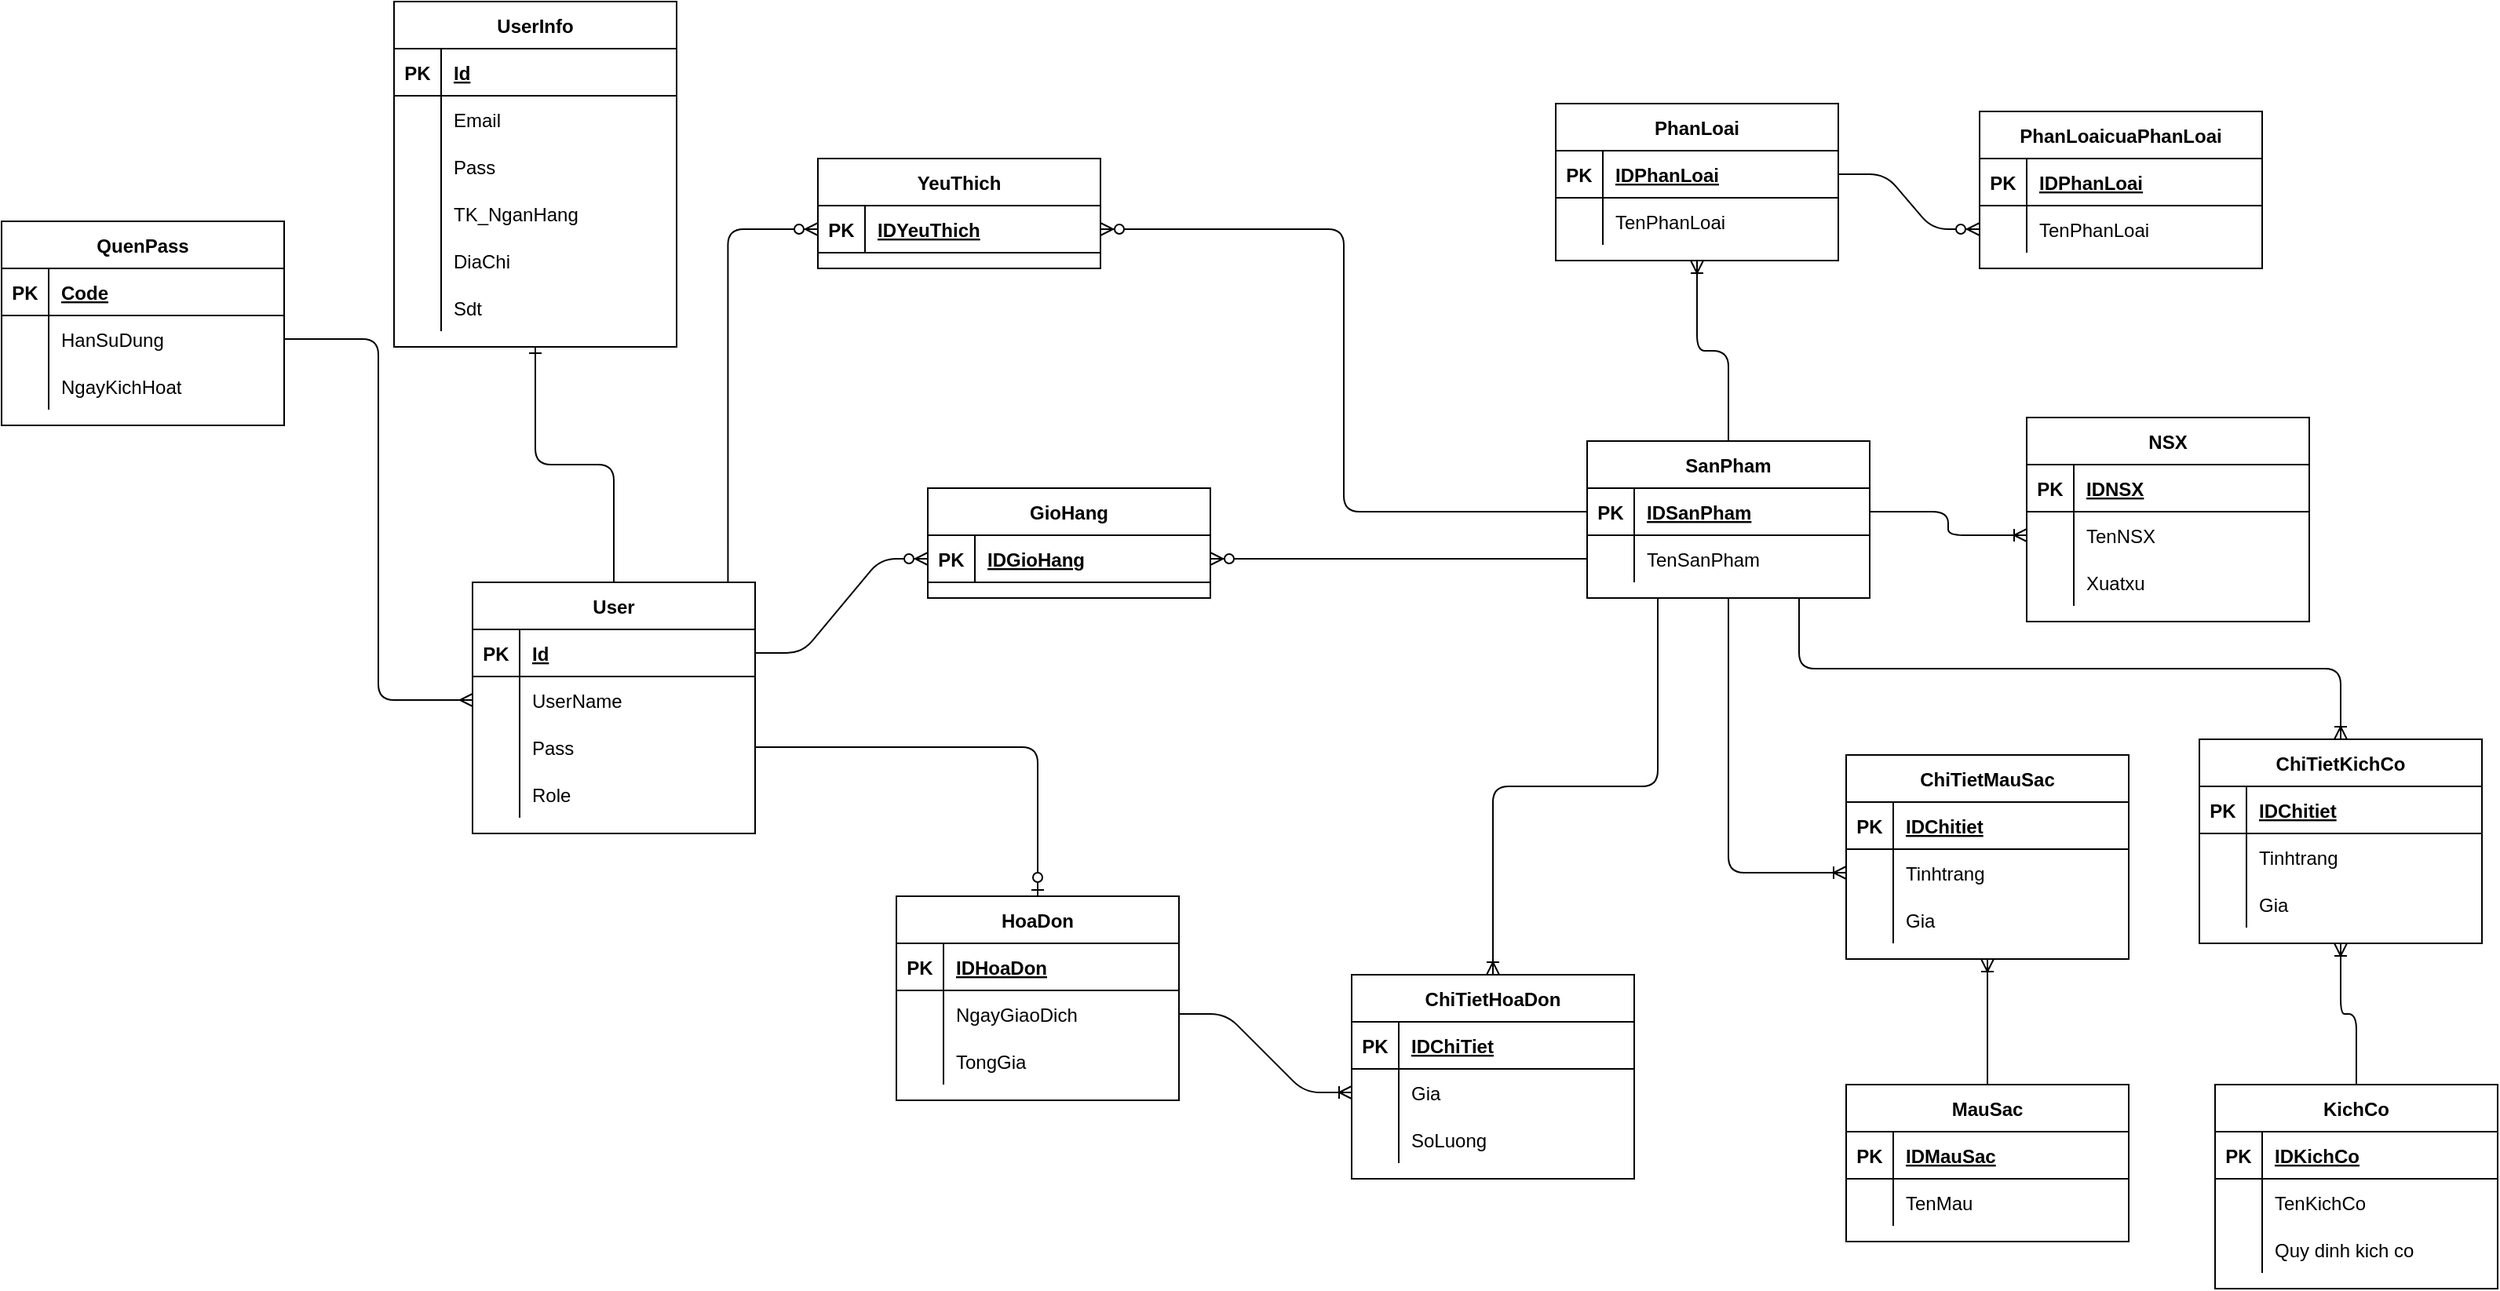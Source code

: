 <mxfile version="13.6.0" type="device"><diagram id="R2lEEEUBdFMjLlhIrx00" name="Page-1"><mxGraphModel dx="376" dy="1166" grid="1" gridSize="10" guides="1" tooltips="1" connect="1" arrows="1" fold="1" page="1" pageScale="1" pageWidth="850" pageHeight="1100" math="0" shadow="0" extFonts="Permanent Marker^https://fonts.googleapis.com/css?family=Permanent+Marker"><root><mxCell id="0"/><mxCell id="1" parent="0"/><mxCell id="c6tEccvrO7YNfV2WoZQs-18" value="SanPham" style="shape=table;startSize=30;container=1;collapsible=1;childLayout=tableLayout;fixedRows=1;rowLines=0;fontStyle=1;align=center;resizeLast=1;" parent="1" vertex="1"><mxGeometry x="2710" y="340" width="180" height="100" as="geometry"/></mxCell><mxCell id="c6tEccvrO7YNfV2WoZQs-19" value="" style="shape=partialRectangle;collapsible=0;dropTarget=0;pointerEvents=0;fillColor=none;top=0;left=0;bottom=1;right=0;points=[[0,0.5],[1,0.5]];portConstraint=eastwest;" parent="c6tEccvrO7YNfV2WoZQs-18" vertex="1"><mxGeometry y="30" width="180" height="30" as="geometry"/></mxCell><mxCell id="c6tEccvrO7YNfV2WoZQs-20" value="PK" style="shape=partialRectangle;connectable=0;fillColor=none;top=0;left=0;bottom=0;right=0;fontStyle=1;overflow=hidden;" parent="c6tEccvrO7YNfV2WoZQs-19" vertex="1"><mxGeometry width="30" height="30" as="geometry"/></mxCell><mxCell id="c6tEccvrO7YNfV2WoZQs-21" value="IDSanPham" style="shape=partialRectangle;connectable=0;fillColor=none;top=0;left=0;bottom=0;right=0;align=left;spacingLeft=6;fontStyle=5;overflow=hidden;" parent="c6tEccvrO7YNfV2WoZQs-19" vertex="1"><mxGeometry x="30" width="150" height="30" as="geometry"/></mxCell><mxCell id="c6tEccvrO7YNfV2WoZQs-22" value="" style="shape=partialRectangle;collapsible=0;dropTarget=0;pointerEvents=0;fillColor=none;top=0;left=0;bottom=0;right=0;points=[[0,0.5],[1,0.5]];portConstraint=eastwest;" parent="c6tEccvrO7YNfV2WoZQs-18" vertex="1"><mxGeometry y="60" width="180" height="30" as="geometry"/></mxCell><mxCell id="c6tEccvrO7YNfV2WoZQs-23" value="" style="shape=partialRectangle;connectable=0;fillColor=none;top=0;left=0;bottom=0;right=0;editable=1;overflow=hidden;" parent="c6tEccvrO7YNfV2WoZQs-22" vertex="1"><mxGeometry width="30" height="30" as="geometry"/></mxCell><mxCell id="c6tEccvrO7YNfV2WoZQs-24" value="TenSanPham" style="shape=partialRectangle;connectable=0;fillColor=none;top=0;left=0;bottom=0;right=0;align=left;spacingLeft=6;overflow=hidden;" parent="c6tEccvrO7YNfV2WoZQs-22" vertex="1"><mxGeometry x="30" width="150" height="30" as="geometry"/></mxCell><mxCell id="c6tEccvrO7YNfV2WoZQs-100" value="PhanLoaicuaPhanLoai" style="shape=table;startSize=30;container=1;collapsible=1;childLayout=tableLayout;fixedRows=1;rowLines=0;fontStyle=1;align=center;resizeLast=1;" parent="1" vertex="1"><mxGeometry x="2960" y="130" width="180" height="100" as="geometry"/></mxCell><mxCell id="c6tEccvrO7YNfV2WoZQs-101" value="" style="shape=partialRectangle;collapsible=0;dropTarget=0;pointerEvents=0;fillColor=none;top=0;left=0;bottom=1;right=0;points=[[0,0.5],[1,0.5]];portConstraint=eastwest;" parent="c6tEccvrO7YNfV2WoZQs-100" vertex="1"><mxGeometry y="30" width="180" height="30" as="geometry"/></mxCell><mxCell id="c6tEccvrO7YNfV2WoZQs-102" value="PK" style="shape=partialRectangle;connectable=0;fillColor=none;top=0;left=0;bottom=0;right=0;fontStyle=1;overflow=hidden;" parent="c6tEccvrO7YNfV2WoZQs-101" vertex="1"><mxGeometry width="30" height="30" as="geometry"/></mxCell><mxCell id="c6tEccvrO7YNfV2WoZQs-103" value="IDPhanLoai" style="shape=partialRectangle;connectable=0;fillColor=none;top=0;left=0;bottom=0;right=0;align=left;spacingLeft=6;fontStyle=5;overflow=hidden;" parent="c6tEccvrO7YNfV2WoZQs-101" vertex="1"><mxGeometry x="30" width="150" height="30" as="geometry"/></mxCell><mxCell id="c6tEccvrO7YNfV2WoZQs-104" value="" style="shape=partialRectangle;collapsible=0;dropTarget=0;pointerEvents=0;fillColor=none;top=0;left=0;bottom=0;right=0;points=[[0,0.5],[1,0.5]];portConstraint=eastwest;" parent="c6tEccvrO7YNfV2WoZQs-100" vertex="1"><mxGeometry y="60" width="180" height="30" as="geometry"/></mxCell><mxCell id="c6tEccvrO7YNfV2WoZQs-105" value="" style="shape=partialRectangle;connectable=0;fillColor=none;top=0;left=0;bottom=0;right=0;editable=1;overflow=hidden;" parent="c6tEccvrO7YNfV2WoZQs-104" vertex="1"><mxGeometry width="30" height="30" as="geometry"/></mxCell><mxCell id="c6tEccvrO7YNfV2WoZQs-106" value="TenPhanLoai" style="shape=partialRectangle;connectable=0;fillColor=none;top=0;left=0;bottom=0;right=0;align=left;spacingLeft=6;overflow=hidden;" parent="c6tEccvrO7YNfV2WoZQs-104" vertex="1"><mxGeometry x="30" width="150" height="30" as="geometry"/></mxCell><mxCell id="c6tEccvrO7YNfV2WoZQs-87" value="PhanLoai" style="shape=table;startSize=30;container=1;collapsible=1;childLayout=tableLayout;fixedRows=1;rowLines=0;fontStyle=1;align=center;resizeLast=1;" parent="1" vertex="1"><mxGeometry x="2690" y="125" width="180" height="100" as="geometry"/></mxCell><mxCell id="c6tEccvrO7YNfV2WoZQs-88" value="" style="shape=partialRectangle;collapsible=0;dropTarget=0;pointerEvents=0;fillColor=none;top=0;left=0;bottom=1;right=0;points=[[0,0.5],[1,0.5]];portConstraint=eastwest;" parent="c6tEccvrO7YNfV2WoZQs-87" vertex="1"><mxGeometry y="30" width="180" height="30" as="geometry"/></mxCell><mxCell id="c6tEccvrO7YNfV2WoZQs-89" value="PK" style="shape=partialRectangle;connectable=0;fillColor=none;top=0;left=0;bottom=0;right=0;fontStyle=1;overflow=hidden;" parent="c6tEccvrO7YNfV2WoZQs-88" vertex="1"><mxGeometry width="30" height="30" as="geometry"/></mxCell><mxCell id="c6tEccvrO7YNfV2WoZQs-90" value="IDPhanLoai" style="shape=partialRectangle;connectable=0;fillColor=none;top=0;left=0;bottom=0;right=0;align=left;spacingLeft=6;fontStyle=5;overflow=hidden;" parent="c6tEccvrO7YNfV2WoZQs-88" vertex="1"><mxGeometry x="30" width="150" height="30" as="geometry"/></mxCell><mxCell id="c6tEccvrO7YNfV2WoZQs-91" value="" style="shape=partialRectangle;collapsible=0;dropTarget=0;pointerEvents=0;fillColor=none;top=0;left=0;bottom=0;right=0;points=[[0,0.5],[1,0.5]];portConstraint=eastwest;" parent="c6tEccvrO7YNfV2WoZQs-87" vertex="1"><mxGeometry y="60" width="180" height="30" as="geometry"/></mxCell><mxCell id="c6tEccvrO7YNfV2WoZQs-92" value="" style="shape=partialRectangle;connectable=0;fillColor=none;top=0;left=0;bottom=0;right=0;editable=1;overflow=hidden;" parent="c6tEccvrO7YNfV2WoZQs-91" vertex="1"><mxGeometry width="30" height="30" as="geometry"/></mxCell><mxCell id="c6tEccvrO7YNfV2WoZQs-93" value="TenPhanLoai" style="shape=partialRectangle;connectable=0;fillColor=none;top=0;left=0;bottom=0;right=0;align=left;spacingLeft=6;overflow=hidden;" parent="c6tEccvrO7YNfV2WoZQs-91" vertex="1"><mxGeometry x="30" width="150" height="30" as="geometry"/></mxCell><mxCell id="t8a5H-jFeRrdiBMjloPn-107" value="QuenPass" style="shape=table;startSize=30;container=1;collapsible=1;childLayout=tableLayout;fixedRows=1;rowLines=0;fontStyle=1;align=center;resizeLast=1;sketch=0;shadow=0;" parent="1" vertex="1"><mxGeometry x="1700" y="200" width="180" height="130" as="geometry"/></mxCell><mxCell id="t8a5H-jFeRrdiBMjloPn-108" value="" style="shape=partialRectangle;collapsible=0;dropTarget=0;pointerEvents=0;fillColor=none;top=0;left=0;bottom=1;right=0;points=[[0,0.5],[1,0.5]];portConstraint=eastwest;sketch=0;shadow=0;" parent="t8a5H-jFeRrdiBMjloPn-107" vertex="1"><mxGeometry y="30" width="180" height="30" as="geometry"/></mxCell><mxCell id="t8a5H-jFeRrdiBMjloPn-109" value="PK" style="shape=partialRectangle;connectable=0;fillColor=none;top=0;left=0;bottom=0;right=0;fontStyle=1;overflow=hidden;sketch=0;shadow=0;" parent="t8a5H-jFeRrdiBMjloPn-108" vertex="1"><mxGeometry width="30" height="30" as="geometry"/></mxCell><mxCell id="t8a5H-jFeRrdiBMjloPn-110" value="Code" style="shape=partialRectangle;connectable=0;fillColor=none;top=0;left=0;bottom=0;right=0;align=left;spacingLeft=6;fontStyle=5;overflow=hidden;sketch=0;shadow=0;" parent="t8a5H-jFeRrdiBMjloPn-108" vertex="1"><mxGeometry x="30" width="150" height="30" as="geometry"/></mxCell><mxCell id="t8a5H-jFeRrdiBMjloPn-111" value="" style="shape=partialRectangle;collapsible=0;dropTarget=0;pointerEvents=0;fillColor=none;top=0;left=0;bottom=0;right=0;points=[[0,0.5],[1,0.5]];portConstraint=eastwest;sketch=0;shadow=0;" parent="t8a5H-jFeRrdiBMjloPn-107" vertex="1"><mxGeometry y="60" width="180" height="30" as="geometry"/></mxCell><mxCell id="t8a5H-jFeRrdiBMjloPn-112" value="" style="shape=partialRectangle;connectable=0;fillColor=none;top=0;left=0;bottom=0;right=0;editable=1;overflow=hidden;sketch=0;shadow=0;" parent="t8a5H-jFeRrdiBMjloPn-111" vertex="1"><mxGeometry width="30" height="30" as="geometry"/></mxCell><mxCell id="t8a5H-jFeRrdiBMjloPn-113" value="HanSuDung" style="shape=partialRectangle;connectable=0;fillColor=none;top=0;left=0;bottom=0;right=0;align=left;spacingLeft=6;overflow=hidden;sketch=0;shadow=0;" parent="t8a5H-jFeRrdiBMjloPn-111" vertex="1"><mxGeometry x="30" width="150" height="30" as="geometry"/></mxCell><mxCell id="t8a5H-jFeRrdiBMjloPn-114" value="" style="shape=partialRectangle;collapsible=0;dropTarget=0;pointerEvents=0;fillColor=none;top=0;left=0;bottom=0;right=0;points=[[0,0.5],[1,0.5]];portConstraint=eastwest;sketch=0;shadow=0;" parent="t8a5H-jFeRrdiBMjloPn-107" vertex="1"><mxGeometry y="90" width="180" height="30" as="geometry"/></mxCell><mxCell id="t8a5H-jFeRrdiBMjloPn-115" value="" style="shape=partialRectangle;connectable=0;fillColor=none;top=0;left=0;bottom=0;right=0;editable=1;overflow=hidden;sketch=0;shadow=0;" parent="t8a5H-jFeRrdiBMjloPn-114" vertex="1"><mxGeometry width="30" height="30" as="geometry"/></mxCell><mxCell id="t8a5H-jFeRrdiBMjloPn-116" value="NgayKichHoat" style="shape=partialRectangle;connectable=0;fillColor=none;top=0;left=0;bottom=0;right=0;align=left;spacingLeft=6;overflow=hidden;sketch=0;shadow=0;" parent="t8a5H-jFeRrdiBMjloPn-114" vertex="1"><mxGeometry x="30" width="150" height="30" as="geometry"/></mxCell><mxCell id="t8a5H-jFeRrdiBMjloPn-58" value="UserInfo" style="shape=table;startSize=30;container=1;collapsible=1;childLayout=tableLayout;fixedRows=1;rowLines=0;fontStyle=1;align=center;resizeLast=1;sketch=0;shadow=0;" parent="1" vertex="1"><mxGeometry x="1950" y="60" width="180" height="220" as="geometry"/></mxCell><mxCell id="t8a5H-jFeRrdiBMjloPn-59" value="" style="shape=partialRectangle;collapsible=0;dropTarget=0;pointerEvents=0;fillColor=none;top=0;left=0;bottom=1;right=0;points=[[0,0.5],[1,0.5]];portConstraint=eastwest;sketch=0;shadow=0;" parent="t8a5H-jFeRrdiBMjloPn-58" vertex="1"><mxGeometry y="30" width="180" height="30" as="geometry"/></mxCell><mxCell id="t8a5H-jFeRrdiBMjloPn-60" value="PK" style="shape=partialRectangle;connectable=0;fillColor=none;top=0;left=0;bottom=0;right=0;fontStyle=1;overflow=hidden;sketch=0;shadow=0;" parent="t8a5H-jFeRrdiBMjloPn-59" vertex="1"><mxGeometry width="30" height="30" as="geometry"/></mxCell><mxCell id="t8a5H-jFeRrdiBMjloPn-61" value="Id" style="shape=partialRectangle;connectable=0;fillColor=none;top=0;left=0;bottom=0;right=0;align=left;spacingLeft=6;fontStyle=5;overflow=hidden;sketch=0;shadow=0;" parent="t8a5H-jFeRrdiBMjloPn-59" vertex="1"><mxGeometry x="30" width="150" height="30" as="geometry"/></mxCell><mxCell id="t8a5H-jFeRrdiBMjloPn-62" value="" style="shape=partialRectangle;collapsible=0;dropTarget=0;pointerEvents=0;fillColor=none;top=0;left=0;bottom=0;right=0;points=[[0,0.5],[1,0.5]];portConstraint=eastwest;sketch=0;shadow=0;" parent="t8a5H-jFeRrdiBMjloPn-58" vertex="1"><mxGeometry y="60" width="180" height="30" as="geometry"/></mxCell><mxCell id="t8a5H-jFeRrdiBMjloPn-63" value="" style="shape=partialRectangle;connectable=0;fillColor=none;top=0;left=0;bottom=0;right=0;editable=1;overflow=hidden;sketch=0;shadow=0;" parent="t8a5H-jFeRrdiBMjloPn-62" vertex="1"><mxGeometry width="30" height="30" as="geometry"/></mxCell><mxCell id="t8a5H-jFeRrdiBMjloPn-64" value="Email" style="shape=partialRectangle;connectable=0;fillColor=none;top=0;left=0;bottom=0;right=0;align=left;spacingLeft=6;overflow=hidden;sketch=0;shadow=0;" parent="t8a5H-jFeRrdiBMjloPn-62" vertex="1"><mxGeometry x="30" width="150" height="30" as="geometry"/></mxCell><mxCell id="t8a5H-jFeRrdiBMjloPn-65" value="" style="shape=partialRectangle;collapsible=0;dropTarget=0;pointerEvents=0;fillColor=none;top=0;left=0;bottom=0;right=0;points=[[0,0.5],[1,0.5]];portConstraint=eastwest;sketch=0;shadow=0;" parent="t8a5H-jFeRrdiBMjloPn-58" vertex="1"><mxGeometry y="90" width="180" height="30" as="geometry"/></mxCell><mxCell id="t8a5H-jFeRrdiBMjloPn-66" value="" style="shape=partialRectangle;connectable=0;fillColor=none;top=0;left=0;bottom=0;right=0;editable=1;overflow=hidden;sketch=0;shadow=0;" parent="t8a5H-jFeRrdiBMjloPn-65" vertex="1"><mxGeometry width="30" height="30" as="geometry"/></mxCell><mxCell id="t8a5H-jFeRrdiBMjloPn-67" value="Pass" style="shape=partialRectangle;connectable=0;fillColor=none;top=0;left=0;bottom=0;right=0;align=left;spacingLeft=6;overflow=hidden;sketch=0;shadow=0;" parent="t8a5H-jFeRrdiBMjloPn-65" vertex="1"><mxGeometry x="30" width="150" height="30" as="geometry"/></mxCell><mxCell id="t8a5H-jFeRrdiBMjloPn-68" value="" style="shape=partialRectangle;collapsible=0;dropTarget=0;pointerEvents=0;fillColor=none;top=0;left=0;bottom=0;right=0;points=[[0,0.5],[1,0.5]];portConstraint=eastwest;sketch=0;shadow=0;" parent="t8a5H-jFeRrdiBMjloPn-58" vertex="1"><mxGeometry y="120" width="180" height="30" as="geometry"/></mxCell><mxCell id="t8a5H-jFeRrdiBMjloPn-69" value="" style="shape=partialRectangle;connectable=0;fillColor=none;top=0;left=0;bottom=0;right=0;editable=1;overflow=hidden;sketch=0;shadow=0;" parent="t8a5H-jFeRrdiBMjloPn-68" vertex="1"><mxGeometry width="30" height="30" as="geometry"/></mxCell><mxCell id="t8a5H-jFeRrdiBMjloPn-70" value="TK_NganHang" style="shape=partialRectangle;connectable=0;fillColor=none;top=0;left=0;bottom=0;right=0;align=left;spacingLeft=6;overflow=hidden;sketch=0;shadow=0;" parent="t8a5H-jFeRrdiBMjloPn-68" vertex="1"><mxGeometry x="30" width="150" height="30" as="geometry"/></mxCell><mxCell id="t8a5H-jFeRrdiBMjloPn-88" value="" style="shape=partialRectangle;collapsible=0;dropTarget=0;pointerEvents=0;fillColor=none;top=0;left=0;bottom=0;right=0;points=[[0,0.5],[1,0.5]];portConstraint=eastwest;" parent="t8a5H-jFeRrdiBMjloPn-58" vertex="1"><mxGeometry y="150" width="180" height="30" as="geometry"/></mxCell><mxCell id="t8a5H-jFeRrdiBMjloPn-89" value="" style="shape=partialRectangle;connectable=0;fillColor=none;top=0;left=0;bottom=0;right=0;editable=1;overflow=hidden;" parent="t8a5H-jFeRrdiBMjloPn-88" vertex="1"><mxGeometry width="30" height="30" as="geometry"/></mxCell><mxCell id="t8a5H-jFeRrdiBMjloPn-90" value="DiaChi" style="shape=partialRectangle;connectable=0;fillColor=none;top=0;left=0;bottom=0;right=0;align=left;spacingLeft=6;overflow=hidden;" parent="t8a5H-jFeRrdiBMjloPn-88" vertex="1"><mxGeometry x="30" width="150" height="30" as="geometry"/></mxCell><mxCell id="t8a5H-jFeRrdiBMjloPn-91" value="" style="shape=partialRectangle;collapsible=0;dropTarget=0;pointerEvents=0;fillColor=none;top=0;left=0;bottom=0;right=0;points=[[0,0.5],[1,0.5]];portConstraint=eastwest;" parent="t8a5H-jFeRrdiBMjloPn-58" vertex="1"><mxGeometry y="180" width="180" height="30" as="geometry"/></mxCell><mxCell id="t8a5H-jFeRrdiBMjloPn-92" value="" style="shape=partialRectangle;connectable=0;fillColor=none;top=0;left=0;bottom=0;right=0;editable=1;overflow=hidden;" parent="t8a5H-jFeRrdiBMjloPn-91" vertex="1"><mxGeometry width="30" height="30" as="geometry"/></mxCell><mxCell id="t8a5H-jFeRrdiBMjloPn-93" value="Sdt" style="shape=partialRectangle;connectable=0;fillColor=none;top=0;left=0;bottom=0;right=0;align=left;spacingLeft=6;overflow=hidden;" parent="t8a5H-jFeRrdiBMjloPn-91" vertex="1"><mxGeometry x="30" width="150" height="30" as="geometry"/></mxCell><mxCell id="c6tEccvrO7YNfV2WoZQs-1" value="YeuThich" style="shape=table;startSize=30;container=1;collapsible=1;childLayout=tableLayout;fixedRows=1;rowLines=0;fontStyle=1;align=center;resizeLast=1;" parent="1" vertex="1"><mxGeometry x="2220" y="160" width="180" height="70" as="geometry"/></mxCell><mxCell id="c6tEccvrO7YNfV2WoZQs-2" value="" style="shape=partialRectangle;collapsible=0;dropTarget=0;pointerEvents=0;fillColor=none;top=0;left=0;bottom=1;right=0;points=[[0,0.5],[1,0.5]];portConstraint=eastwest;" parent="c6tEccvrO7YNfV2WoZQs-1" vertex="1"><mxGeometry y="30" width="180" height="30" as="geometry"/></mxCell><mxCell id="c6tEccvrO7YNfV2WoZQs-3" value="PK" style="shape=partialRectangle;connectable=0;fillColor=none;top=0;left=0;bottom=0;right=0;fontStyle=1;overflow=hidden;" parent="c6tEccvrO7YNfV2WoZQs-2" vertex="1"><mxGeometry width="30" height="30" as="geometry"/></mxCell><mxCell id="c6tEccvrO7YNfV2WoZQs-4" value="IDYeuThich" style="shape=partialRectangle;connectable=0;fillColor=none;top=0;left=0;bottom=0;right=0;align=left;spacingLeft=6;fontStyle=5;overflow=hidden;" parent="c6tEccvrO7YNfV2WoZQs-2" vertex="1"><mxGeometry x="30" width="150" height="30" as="geometry"/></mxCell><mxCell id="c6tEccvrO7YNfV2WoZQs-68" value="NSX" style="shape=table;startSize=30;container=1;collapsible=1;childLayout=tableLayout;fixedRows=1;rowLines=0;fontStyle=1;align=center;resizeLast=1;" parent="1" vertex="1"><mxGeometry x="2990" y="325" width="180" height="130" as="geometry"/></mxCell><mxCell id="c6tEccvrO7YNfV2WoZQs-69" value="" style="shape=partialRectangle;collapsible=0;dropTarget=0;pointerEvents=0;fillColor=none;top=0;left=0;bottom=1;right=0;points=[[0,0.5],[1,0.5]];portConstraint=eastwest;" parent="c6tEccvrO7YNfV2WoZQs-68" vertex="1"><mxGeometry y="30" width="180" height="30" as="geometry"/></mxCell><mxCell id="c6tEccvrO7YNfV2WoZQs-70" value="PK" style="shape=partialRectangle;connectable=0;fillColor=none;top=0;left=0;bottom=0;right=0;fontStyle=1;overflow=hidden;" parent="c6tEccvrO7YNfV2WoZQs-69" vertex="1"><mxGeometry width="30" height="30" as="geometry"/></mxCell><mxCell id="c6tEccvrO7YNfV2WoZQs-71" value="IDNSX" style="shape=partialRectangle;connectable=0;fillColor=none;top=0;left=0;bottom=0;right=0;align=left;spacingLeft=6;fontStyle=5;overflow=hidden;" parent="c6tEccvrO7YNfV2WoZQs-69" vertex="1"><mxGeometry x="30" width="150" height="30" as="geometry"/></mxCell><mxCell id="c6tEccvrO7YNfV2WoZQs-72" value="" style="shape=partialRectangle;collapsible=0;dropTarget=0;pointerEvents=0;fillColor=none;top=0;left=0;bottom=0;right=0;points=[[0,0.5],[1,0.5]];portConstraint=eastwest;" parent="c6tEccvrO7YNfV2WoZQs-68" vertex="1"><mxGeometry y="60" width="180" height="30" as="geometry"/></mxCell><mxCell id="c6tEccvrO7YNfV2WoZQs-73" value="" style="shape=partialRectangle;connectable=0;fillColor=none;top=0;left=0;bottom=0;right=0;editable=1;overflow=hidden;" parent="c6tEccvrO7YNfV2WoZQs-72" vertex="1"><mxGeometry width="30" height="30" as="geometry"/></mxCell><mxCell id="c6tEccvrO7YNfV2WoZQs-74" value="TenNSX" style="shape=partialRectangle;connectable=0;fillColor=none;top=0;left=0;bottom=0;right=0;align=left;spacingLeft=6;overflow=hidden;" parent="c6tEccvrO7YNfV2WoZQs-72" vertex="1"><mxGeometry x="30" width="150" height="30" as="geometry"/></mxCell><mxCell id="c6tEccvrO7YNfV2WoZQs-75" value="" style="shape=partialRectangle;collapsible=0;dropTarget=0;pointerEvents=0;fillColor=none;top=0;left=0;bottom=0;right=0;points=[[0,0.5],[1,0.5]];portConstraint=eastwest;" parent="c6tEccvrO7YNfV2WoZQs-68" vertex="1"><mxGeometry y="90" width="180" height="30" as="geometry"/></mxCell><mxCell id="c6tEccvrO7YNfV2WoZQs-76" value="" style="shape=partialRectangle;connectable=0;fillColor=none;top=0;left=0;bottom=0;right=0;editable=1;overflow=hidden;" parent="c6tEccvrO7YNfV2WoZQs-75" vertex="1"><mxGeometry width="30" height="30" as="geometry"/></mxCell><mxCell id="c6tEccvrO7YNfV2WoZQs-77" value="Xuatxu" style="shape=partialRectangle;connectable=0;fillColor=none;top=0;left=0;bottom=0;right=0;align=left;spacingLeft=6;overflow=hidden;" parent="c6tEccvrO7YNfV2WoZQs-75" vertex="1"><mxGeometry x="30" width="150" height="30" as="geometry"/></mxCell><mxCell id="c6tEccvrO7YNfV2WoZQs-120" value="" style="edgeStyle=orthogonalEdgeStyle;fontSize=12;html=1;endArrow=ERmany;exitX=1;exitY=0.5;exitDx=0;exitDy=0;entryX=0;entryY=0.5;entryDx=0;entryDy=0;" parent="1" source="t8a5H-jFeRrdiBMjloPn-111" target="t8a5H-jFeRrdiBMjloPn-48" edge="1"><mxGeometry width="100" height="100" relative="1" as="geometry"><mxPoint x="1760" y="430" as="sourcePoint"/><mxPoint x="1860" y="330" as="targetPoint"/></mxGeometry></mxCell><mxCell id="c6tEccvrO7YNfV2WoZQs-121" value="" style="edgeStyle=orthogonalEdgeStyle;fontSize=12;html=1;endArrow=ERzeroToMany;endFill=1;exitX=0.904;exitY=0.003;exitDx=0;exitDy=0;entryX=0;entryY=0.5;entryDx=0;entryDy=0;exitPerimeter=0;" parent="1" source="t8a5H-jFeRrdiBMjloPn-44" target="c6tEccvrO7YNfV2WoZQs-2" edge="1"><mxGeometry width="100" height="100" relative="1" as="geometry"><mxPoint x="2270" y="130" as="sourcePoint"/><mxPoint x="2370" y="30" as="targetPoint"/></mxGeometry></mxCell><mxCell id="c6tEccvrO7YNfV2WoZQs-122" value="" style="edgeStyle=entityRelationEdgeStyle;fontSize=12;html=1;endArrow=ERzeroToMany;endFill=1;exitX=1;exitY=0.5;exitDx=0;exitDy=0;entryX=0;entryY=0.5;entryDx=0;entryDy=0;" parent="1" source="t8a5H-jFeRrdiBMjloPn-45" target="c6tEccvrO7YNfV2WoZQs-15" edge="1"><mxGeometry width="100" height="100" relative="1" as="geometry"><mxPoint x="2210" y="280" as="sourcePoint"/><mxPoint x="2300" y="270" as="targetPoint"/></mxGeometry></mxCell><mxCell id="c6tEccvrO7YNfV2WoZQs-123" value="" style="fontSize=12;html=1;endArrow=ERzeroToOne;endFill=1;exitX=1;exitY=0.5;exitDx=0;exitDy=0;entryX=0.5;entryY=0;entryDx=0;entryDy=0;edgeStyle=orthogonalEdgeStyle;" parent="1" source="t8a5H-jFeRrdiBMjloPn-51" target="c6tEccvrO7YNfV2WoZQs-107" edge="1"><mxGeometry width="100" height="100" relative="1" as="geometry"><mxPoint x="2200" y="610" as="sourcePoint"/><mxPoint x="2300" y="510" as="targetPoint"/></mxGeometry></mxCell><mxCell id="c6tEccvrO7YNfV2WoZQs-124" value="" style="edgeStyle=orthogonalEdgeStyle;fontSize=12;html=1;endArrow=ERzeroToMany;endFill=1;entryX=1;entryY=0.5;entryDx=0;entryDy=0;exitX=0;exitY=0.5;exitDx=0;exitDy=0;" parent="1" source="c6tEccvrO7YNfV2WoZQs-22" target="c6tEccvrO7YNfV2WoZQs-15" edge="1"><mxGeometry width="100" height="100" relative="1" as="geometry"><mxPoint x="2540" y="480" as="sourcePoint"/><mxPoint x="2640" y="380" as="targetPoint"/></mxGeometry></mxCell><mxCell id="c6tEccvrO7YNfV2WoZQs-125" value="" style="edgeStyle=orthogonalEdgeStyle;fontSize=12;html=1;endArrow=ERzeroToMany;endFill=1;exitX=0;exitY=0.5;exitDx=0;exitDy=0;" parent="1" source="c6tEccvrO7YNfV2WoZQs-19" target="c6tEccvrO7YNfV2WoZQs-2" edge="1"><mxGeometry width="100" height="100" relative="1" as="geometry"><mxPoint x="2720" y="200" as="sourcePoint"/><mxPoint x="2480" y="180" as="targetPoint"/></mxGeometry></mxCell><mxCell id="c6tEccvrO7YNfV2WoZQs-126" value="" style="edgeStyle=entityRelationEdgeStyle;fontSize=12;html=1;endArrow=ERzeroToMany;endFill=1;exitX=1;exitY=0.5;exitDx=0;exitDy=0;entryX=0;entryY=0.5;entryDx=0;entryDy=0;" parent="1" source="c6tEccvrO7YNfV2WoZQs-88" target="c6tEccvrO7YNfV2WoZQs-104" edge="1"><mxGeometry width="100" height="100" relative="1" as="geometry"><mxPoint x="2840" y="320" as="sourcePoint"/><mxPoint x="2940" y="220" as="targetPoint"/></mxGeometry></mxCell><mxCell id="c6tEccvrO7YNfV2WoZQs-127" value="" style="edgeStyle=orthogonalEdgeStyle;fontSize=12;html=1;endArrow=ERoneToMany;exitX=0.5;exitY=0;exitDx=0;exitDy=0;entryX=0.5;entryY=1;entryDx=0;entryDy=0;" parent="1" source="c6tEccvrO7YNfV2WoZQs-18" target="c6tEccvrO7YNfV2WoZQs-87" edge="1"><mxGeometry width="100" height="100" relative="1" as="geometry"><mxPoint x="2760" y="350" as="sourcePoint"/><mxPoint x="2860" y="250" as="targetPoint"/></mxGeometry></mxCell><mxCell id="c6tEccvrO7YNfV2WoZQs-128" value="" style="edgeStyle=orthogonalEdgeStyle;fontSize=12;html=1;endArrow=ERoneToMany;exitX=1;exitY=0.5;exitDx=0;exitDy=0;entryX=0;entryY=0.5;entryDx=0;entryDy=0;" parent="1" source="c6tEccvrO7YNfV2WoZQs-19" target="c6tEccvrO7YNfV2WoZQs-72" edge="1"><mxGeometry width="100" height="100" relative="1" as="geometry"><mxPoint x="2810" y="350" as="sourcePoint"/><mxPoint x="2790" y="235" as="targetPoint"/></mxGeometry></mxCell><mxCell id="c6tEccvrO7YNfV2WoZQs-129" value="" style="edgeStyle=orthogonalEdgeStyle;fontSize=12;html=1;endArrow=ERoneToMany;exitX=0.5;exitY=1;exitDx=0;exitDy=0;" parent="1" source="c6tEccvrO7YNfV2WoZQs-18" target="c6tEccvrO7YNfV2WoZQs-58" edge="1"><mxGeometry width="100" height="100" relative="1" as="geometry"><mxPoint x="2530" y="545" as="sourcePoint"/><mxPoint x="2510" y="430" as="targetPoint"/></mxGeometry></mxCell><mxCell id="c6tEccvrO7YNfV2WoZQs-130" value="" style="edgeStyle=orthogonalEdgeStyle;fontSize=12;html=1;endArrow=ERoneToMany;exitX=0.75;exitY=1;exitDx=0;exitDy=0;entryX=0.5;entryY=0;entryDx=0;entryDy=0;" parent="1" source="c6tEccvrO7YNfV2WoZQs-18" target="c6tEccvrO7YNfV2WoZQs-61" edge="1"><mxGeometry width="100" height="100" relative="1" as="geometry"><mxPoint x="2765" y="450" as="sourcePoint"/><mxPoint x="2695" y="540" as="targetPoint"/></mxGeometry></mxCell><mxCell id="c6tEccvrO7YNfV2WoZQs-131" value="" style="edgeStyle=orthogonalEdgeStyle;fontSize=12;html=1;endArrow=ERoneToMany;exitX=0.5;exitY=0;exitDx=0;exitDy=0;entryX=0.5;entryY=1;entryDx=0;entryDy=0;" parent="1" source="c6tEccvrO7YNfV2WoZQs-31" target="c6tEccvrO7YNfV2WoZQs-54" edge="1"><mxGeometry width="100" height="100" relative="1" as="geometry"><mxPoint x="2520" y="780" as="sourcePoint"/><mxPoint x="2620" y="680" as="targetPoint"/></mxGeometry></mxCell><mxCell id="c6tEccvrO7YNfV2WoZQs-132" value="" style="edgeStyle=orthogonalEdgeStyle;fontSize=12;html=1;endArrow=ERoneToMany;exitX=0.5;exitY=0;exitDx=0;exitDy=0;entryX=0.5;entryY=1;entryDx=0;entryDy=0;" parent="1" source="c6tEccvrO7YNfV2WoZQs-44" target="c6tEccvrO7YNfV2WoZQs-61" edge="1"><mxGeometry width="100" height="100" relative="1" as="geometry"><mxPoint x="2810" y="740" as="sourcePoint"/><mxPoint x="2810" y="660" as="targetPoint"/></mxGeometry></mxCell><mxCell id="t8a5H-jFeRrdiBMjloPn-44" value="User" style="shape=table;startSize=30;container=1;collapsible=1;childLayout=tableLayout;fixedRows=1;rowLines=0;fontStyle=1;align=center;resizeLast=1;sketch=0;shadow=0;" parent="1" vertex="1"><mxGeometry x="2000" y="430" width="180" height="160" as="geometry"/></mxCell><mxCell id="t8a5H-jFeRrdiBMjloPn-45" value="" style="shape=partialRectangle;collapsible=0;dropTarget=0;pointerEvents=0;fillColor=none;top=0;left=0;bottom=1;right=0;points=[[0,0.5],[1,0.5]];portConstraint=eastwest;sketch=0;shadow=0;" parent="t8a5H-jFeRrdiBMjloPn-44" vertex="1"><mxGeometry y="30" width="180" height="30" as="geometry"/></mxCell><mxCell id="t8a5H-jFeRrdiBMjloPn-46" value="PK" style="shape=partialRectangle;connectable=0;fillColor=none;top=0;left=0;bottom=0;right=0;fontStyle=1;overflow=hidden;sketch=0;shadow=0;" parent="t8a5H-jFeRrdiBMjloPn-45" vertex="1"><mxGeometry width="30" height="30" as="geometry"/></mxCell><mxCell id="t8a5H-jFeRrdiBMjloPn-47" value="Id" style="shape=partialRectangle;connectable=0;fillColor=none;top=0;left=0;bottom=0;right=0;align=left;spacingLeft=6;fontStyle=5;overflow=hidden;sketch=0;shadow=0;" parent="t8a5H-jFeRrdiBMjloPn-45" vertex="1"><mxGeometry x="30" width="150" height="30" as="geometry"/></mxCell><mxCell id="t8a5H-jFeRrdiBMjloPn-48" value="" style="shape=partialRectangle;collapsible=0;dropTarget=0;pointerEvents=0;fillColor=none;top=0;left=0;bottom=0;right=0;points=[[0,0.5],[1,0.5]];portConstraint=eastwest;sketch=0;shadow=0;" parent="t8a5H-jFeRrdiBMjloPn-44" vertex="1"><mxGeometry y="60" width="180" height="30" as="geometry"/></mxCell><mxCell id="t8a5H-jFeRrdiBMjloPn-49" value="" style="shape=partialRectangle;connectable=0;fillColor=none;top=0;left=0;bottom=0;right=0;editable=1;overflow=hidden;sketch=0;shadow=0;" parent="t8a5H-jFeRrdiBMjloPn-48" vertex="1"><mxGeometry width="30" height="30" as="geometry"/></mxCell><mxCell id="t8a5H-jFeRrdiBMjloPn-50" value="UserName" style="shape=partialRectangle;connectable=0;fillColor=none;top=0;left=0;bottom=0;right=0;align=left;spacingLeft=6;overflow=hidden;sketch=0;shadow=0;" parent="t8a5H-jFeRrdiBMjloPn-48" vertex="1"><mxGeometry x="30" width="150" height="30" as="geometry"/></mxCell><mxCell id="t8a5H-jFeRrdiBMjloPn-51" value="" style="shape=partialRectangle;collapsible=0;dropTarget=0;pointerEvents=0;fillColor=none;top=0;left=0;bottom=0;right=0;points=[[0,0.5],[1,0.5]];portConstraint=eastwest;sketch=0;shadow=0;" parent="t8a5H-jFeRrdiBMjloPn-44" vertex="1"><mxGeometry y="90" width="180" height="30" as="geometry"/></mxCell><mxCell id="t8a5H-jFeRrdiBMjloPn-52" value="" style="shape=partialRectangle;connectable=0;fillColor=none;top=0;left=0;bottom=0;right=0;editable=1;overflow=hidden;sketch=0;shadow=0;" parent="t8a5H-jFeRrdiBMjloPn-51" vertex="1"><mxGeometry width="30" height="30" as="geometry"/></mxCell><mxCell id="t8a5H-jFeRrdiBMjloPn-53" value="Pass" style="shape=partialRectangle;connectable=0;fillColor=none;top=0;left=0;bottom=0;right=0;align=left;spacingLeft=6;overflow=hidden;sketch=0;shadow=0;" parent="t8a5H-jFeRrdiBMjloPn-51" vertex="1"><mxGeometry x="30" width="150" height="30" as="geometry"/></mxCell><mxCell id="t8a5H-jFeRrdiBMjloPn-54" value="" style="shape=partialRectangle;collapsible=0;dropTarget=0;pointerEvents=0;fillColor=none;top=0;left=0;bottom=0;right=0;points=[[0,0.5],[1,0.5]];portConstraint=eastwest;sketch=0;shadow=0;" parent="t8a5H-jFeRrdiBMjloPn-44" vertex="1"><mxGeometry y="120" width="180" height="30" as="geometry"/></mxCell><mxCell id="t8a5H-jFeRrdiBMjloPn-55" value="" style="shape=partialRectangle;connectable=0;fillColor=none;top=0;left=0;bottom=0;right=0;editable=1;overflow=hidden;sketch=0;shadow=0;" parent="t8a5H-jFeRrdiBMjloPn-54" vertex="1"><mxGeometry width="30" height="30" as="geometry"/></mxCell><mxCell id="t8a5H-jFeRrdiBMjloPn-56" value="Role" style="shape=partialRectangle;connectable=0;fillColor=none;top=0;left=0;bottom=0;right=0;align=left;spacingLeft=6;overflow=hidden;sketch=0;shadow=0;" parent="t8a5H-jFeRrdiBMjloPn-54" vertex="1"><mxGeometry x="30" width="150" height="30" as="geometry"/></mxCell><mxCell id="4UpkyWEPziy24FHGwOBX-1" value="" style="edgeStyle=orthogonalEdgeStyle;fontSize=12;html=1;endArrow=ERone;endFill=1;entryX=0.5;entryY=1;entryDx=0;entryDy=0;exitX=0.5;exitY=0;exitDx=0;exitDy=0;" edge="1" parent="1" source="t8a5H-jFeRrdiBMjloPn-44" target="t8a5H-jFeRrdiBMjloPn-58"><mxGeometry width="100" height="100" relative="1" as="geometry"><mxPoint x="1980" y="500" as="sourcePoint"/><mxPoint x="2080" y="400" as="targetPoint"/></mxGeometry></mxCell><mxCell id="c6tEccvrO7YNfV2WoZQs-14" value="GioHang" style="shape=table;startSize=30;container=1;collapsible=1;childLayout=tableLayout;fixedRows=1;rowLines=0;fontStyle=1;align=center;resizeLast=1;" parent="1" vertex="1"><mxGeometry x="2290" y="370" width="180" height="70" as="geometry"/></mxCell><mxCell id="c6tEccvrO7YNfV2WoZQs-15" value="" style="shape=partialRectangle;collapsible=0;dropTarget=0;pointerEvents=0;fillColor=none;top=0;left=0;bottom=1;right=0;points=[[0,0.5],[1,0.5]];portConstraint=eastwest;" parent="c6tEccvrO7YNfV2WoZQs-14" vertex="1"><mxGeometry y="30" width="180" height="30" as="geometry"/></mxCell><mxCell id="c6tEccvrO7YNfV2WoZQs-16" value="PK" style="shape=partialRectangle;connectable=0;fillColor=none;top=0;left=0;bottom=0;right=0;fontStyle=1;overflow=hidden;" parent="c6tEccvrO7YNfV2WoZQs-15" vertex="1"><mxGeometry width="30" height="30" as="geometry"/></mxCell><mxCell id="c6tEccvrO7YNfV2WoZQs-17" value="IDGioHang" style="shape=partialRectangle;connectable=0;fillColor=none;top=0;left=0;bottom=0;right=0;align=left;spacingLeft=6;fontStyle=5;overflow=hidden;" parent="c6tEccvrO7YNfV2WoZQs-15" vertex="1"><mxGeometry x="30" width="150" height="30" as="geometry"/></mxCell><mxCell id="c6tEccvrO7YNfV2WoZQs-54" value="ChiTietMauSac" style="shape=table;startSize=30;container=1;collapsible=1;childLayout=tableLayout;fixedRows=1;rowLines=0;fontStyle=1;align=center;resizeLast=1;" parent="1" vertex="1"><mxGeometry x="2875" y="540" width="180" height="130" as="geometry"/></mxCell><mxCell id="c6tEccvrO7YNfV2WoZQs-55" value="" style="shape=partialRectangle;collapsible=0;dropTarget=0;pointerEvents=0;fillColor=none;top=0;left=0;bottom=1;right=0;points=[[0,0.5],[1,0.5]];portConstraint=eastwest;" parent="c6tEccvrO7YNfV2WoZQs-54" vertex="1"><mxGeometry y="30" width="180" height="30" as="geometry"/></mxCell><mxCell id="c6tEccvrO7YNfV2WoZQs-56" value="PK" style="shape=partialRectangle;connectable=0;fillColor=none;top=0;left=0;bottom=0;right=0;fontStyle=1;overflow=hidden;" parent="c6tEccvrO7YNfV2WoZQs-55" vertex="1"><mxGeometry width="30" height="30" as="geometry"/></mxCell><mxCell id="c6tEccvrO7YNfV2WoZQs-57" value="IDChitiet" style="shape=partialRectangle;connectable=0;fillColor=none;top=0;left=0;bottom=0;right=0;align=left;spacingLeft=6;fontStyle=5;overflow=hidden;" parent="c6tEccvrO7YNfV2WoZQs-55" vertex="1"><mxGeometry x="30" width="150" height="30" as="geometry"/></mxCell><mxCell id="c6tEccvrO7YNfV2WoZQs-58" value="" style="shape=partialRectangle;collapsible=0;dropTarget=0;pointerEvents=0;fillColor=none;top=0;left=0;bottom=0;right=0;points=[[0,0.5],[1,0.5]];portConstraint=eastwest;" parent="c6tEccvrO7YNfV2WoZQs-54" vertex="1"><mxGeometry y="60" width="180" height="30" as="geometry"/></mxCell><mxCell id="c6tEccvrO7YNfV2WoZQs-59" value="" style="shape=partialRectangle;connectable=0;fillColor=none;top=0;left=0;bottom=0;right=0;editable=1;overflow=hidden;" parent="c6tEccvrO7YNfV2WoZQs-58" vertex="1"><mxGeometry width="30" height="30" as="geometry"/></mxCell><mxCell id="c6tEccvrO7YNfV2WoZQs-60" value="Tinhtrang" style="shape=partialRectangle;connectable=0;fillColor=none;top=0;left=0;bottom=0;right=0;align=left;spacingLeft=6;overflow=hidden;" parent="c6tEccvrO7YNfV2WoZQs-58" vertex="1"><mxGeometry x="30" width="150" height="30" as="geometry"/></mxCell><mxCell id="c6tEccvrO7YNfV2WoZQs-81" value="" style="shape=partialRectangle;collapsible=0;dropTarget=0;pointerEvents=0;fillColor=none;top=0;left=0;bottom=0;right=0;points=[[0,0.5],[1,0.5]];portConstraint=eastwest;" parent="c6tEccvrO7YNfV2WoZQs-54" vertex="1"><mxGeometry y="90" width="180" height="30" as="geometry"/></mxCell><mxCell id="c6tEccvrO7YNfV2WoZQs-82" value="" style="shape=partialRectangle;connectable=0;fillColor=none;top=0;left=0;bottom=0;right=0;editable=1;overflow=hidden;" parent="c6tEccvrO7YNfV2WoZQs-81" vertex="1"><mxGeometry width="30" height="30" as="geometry"/></mxCell><mxCell id="c6tEccvrO7YNfV2WoZQs-83" value="Gia" style="shape=partialRectangle;connectable=0;fillColor=none;top=0;left=0;bottom=0;right=0;align=left;spacingLeft=6;overflow=hidden;" parent="c6tEccvrO7YNfV2WoZQs-81" vertex="1"><mxGeometry x="30" width="150" height="30" as="geometry"/></mxCell><mxCell id="c6tEccvrO7YNfV2WoZQs-31" value="MauSac" style="shape=table;startSize=30;container=1;collapsible=1;childLayout=tableLayout;fixedRows=1;rowLines=0;fontStyle=1;align=center;resizeLast=1;" parent="1" vertex="1"><mxGeometry x="2875" y="750" width="180" height="100" as="geometry"/></mxCell><mxCell id="c6tEccvrO7YNfV2WoZQs-32" value="" style="shape=partialRectangle;collapsible=0;dropTarget=0;pointerEvents=0;fillColor=none;top=0;left=0;bottom=1;right=0;points=[[0,0.5],[1,0.5]];portConstraint=eastwest;" parent="c6tEccvrO7YNfV2WoZQs-31" vertex="1"><mxGeometry y="30" width="180" height="30" as="geometry"/></mxCell><mxCell id="c6tEccvrO7YNfV2WoZQs-33" value="PK" style="shape=partialRectangle;connectable=0;fillColor=none;top=0;left=0;bottom=0;right=0;fontStyle=1;overflow=hidden;" parent="c6tEccvrO7YNfV2WoZQs-32" vertex="1"><mxGeometry width="30" height="30" as="geometry"/></mxCell><mxCell id="c6tEccvrO7YNfV2WoZQs-34" value="IDMauSac" style="shape=partialRectangle;connectable=0;fillColor=none;top=0;left=0;bottom=0;right=0;align=left;spacingLeft=6;fontStyle=5;overflow=hidden;" parent="c6tEccvrO7YNfV2WoZQs-32" vertex="1"><mxGeometry x="30" width="150" height="30" as="geometry"/></mxCell><mxCell id="c6tEccvrO7YNfV2WoZQs-35" value="" style="shape=partialRectangle;collapsible=0;dropTarget=0;pointerEvents=0;fillColor=none;top=0;left=0;bottom=0;right=0;points=[[0,0.5],[1,0.5]];portConstraint=eastwest;" parent="c6tEccvrO7YNfV2WoZQs-31" vertex="1"><mxGeometry y="60" width="180" height="30" as="geometry"/></mxCell><mxCell id="c6tEccvrO7YNfV2WoZQs-36" value="" style="shape=partialRectangle;connectable=0;fillColor=none;top=0;left=0;bottom=0;right=0;editable=1;overflow=hidden;" parent="c6tEccvrO7YNfV2WoZQs-35" vertex="1"><mxGeometry width="30" height="30" as="geometry"/></mxCell><mxCell id="c6tEccvrO7YNfV2WoZQs-37" value="TenMau" style="shape=partialRectangle;connectable=0;fillColor=none;top=0;left=0;bottom=0;right=0;align=left;spacingLeft=6;overflow=hidden;" parent="c6tEccvrO7YNfV2WoZQs-35" vertex="1"><mxGeometry x="30" width="150" height="30" as="geometry"/></mxCell><mxCell id="c6tEccvrO7YNfV2WoZQs-61" value="ChiTietKichCo" style="shape=table;startSize=30;container=1;collapsible=1;childLayout=tableLayout;fixedRows=1;rowLines=0;fontStyle=1;align=center;resizeLast=1;" parent="1" vertex="1"><mxGeometry x="3100" y="530" width="180" height="130" as="geometry"/></mxCell><mxCell id="c6tEccvrO7YNfV2WoZQs-62" value="" style="shape=partialRectangle;collapsible=0;dropTarget=0;pointerEvents=0;fillColor=none;top=0;left=0;bottom=1;right=0;points=[[0,0.5],[1,0.5]];portConstraint=eastwest;" parent="c6tEccvrO7YNfV2WoZQs-61" vertex="1"><mxGeometry y="30" width="180" height="30" as="geometry"/></mxCell><mxCell id="c6tEccvrO7YNfV2WoZQs-63" value="PK" style="shape=partialRectangle;connectable=0;fillColor=none;top=0;left=0;bottom=0;right=0;fontStyle=1;overflow=hidden;" parent="c6tEccvrO7YNfV2WoZQs-62" vertex="1"><mxGeometry width="30" height="30" as="geometry"/></mxCell><mxCell id="c6tEccvrO7YNfV2WoZQs-64" value="IDChitiet" style="shape=partialRectangle;connectable=0;fillColor=none;top=0;left=0;bottom=0;right=0;align=left;spacingLeft=6;fontStyle=5;overflow=hidden;" parent="c6tEccvrO7YNfV2WoZQs-62" vertex="1"><mxGeometry x="30" width="150" height="30" as="geometry"/></mxCell><mxCell id="c6tEccvrO7YNfV2WoZQs-65" value="" style="shape=partialRectangle;collapsible=0;dropTarget=0;pointerEvents=0;fillColor=none;top=0;left=0;bottom=0;right=0;points=[[0,0.5],[1,0.5]];portConstraint=eastwest;" parent="c6tEccvrO7YNfV2WoZQs-61" vertex="1"><mxGeometry y="60" width="180" height="30" as="geometry"/></mxCell><mxCell id="c6tEccvrO7YNfV2WoZQs-66" value="" style="shape=partialRectangle;connectable=0;fillColor=none;top=0;left=0;bottom=0;right=0;editable=1;overflow=hidden;" parent="c6tEccvrO7YNfV2WoZQs-65" vertex="1"><mxGeometry width="30" height="30" as="geometry"/></mxCell><mxCell id="c6tEccvrO7YNfV2WoZQs-67" value="Tinhtrang" style="shape=partialRectangle;connectable=0;fillColor=none;top=0;left=0;bottom=0;right=0;align=left;spacingLeft=6;overflow=hidden;" parent="c6tEccvrO7YNfV2WoZQs-65" vertex="1"><mxGeometry x="30" width="150" height="30" as="geometry"/></mxCell><mxCell id="c6tEccvrO7YNfV2WoZQs-84" value="" style="shape=partialRectangle;collapsible=0;dropTarget=0;pointerEvents=0;fillColor=none;top=0;left=0;bottom=0;right=0;points=[[0,0.5],[1,0.5]];portConstraint=eastwest;" parent="c6tEccvrO7YNfV2WoZQs-61" vertex="1"><mxGeometry y="90" width="180" height="30" as="geometry"/></mxCell><mxCell id="c6tEccvrO7YNfV2WoZQs-85" value="" style="shape=partialRectangle;connectable=0;fillColor=none;top=0;left=0;bottom=0;right=0;editable=1;overflow=hidden;" parent="c6tEccvrO7YNfV2WoZQs-84" vertex="1"><mxGeometry width="30" height="30" as="geometry"/></mxCell><mxCell id="c6tEccvrO7YNfV2WoZQs-86" value="Gia" style="shape=partialRectangle;connectable=0;fillColor=none;top=0;left=0;bottom=0;right=0;align=left;spacingLeft=6;overflow=hidden;" parent="c6tEccvrO7YNfV2WoZQs-84" vertex="1"><mxGeometry x="30" width="150" height="30" as="geometry"/></mxCell><mxCell id="c6tEccvrO7YNfV2WoZQs-44" value="KichCo" style="shape=table;startSize=30;container=1;collapsible=1;childLayout=tableLayout;fixedRows=1;rowLines=0;fontStyle=1;align=center;resizeLast=1;" parent="1" vertex="1"><mxGeometry x="3110" y="750" width="180" height="130" as="geometry"/></mxCell><mxCell id="c6tEccvrO7YNfV2WoZQs-45" value="" style="shape=partialRectangle;collapsible=0;dropTarget=0;pointerEvents=0;fillColor=none;top=0;left=0;bottom=1;right=0;points=[[0,0.5],[1,0.5]];portConstraint=eastwest;" parent="c6tEccvrO7YNfV2WoZQs-44" vertex="1"><mxGeometry y="30" width="180" height="30" as="geometry"/></mxCell><mxCell id="c6tEccvrO7YNfV2WoZQs-46" value="PK" style="shape=partialRectangle;connectable=0;fillColor=none;top=0;left=0;bottom=0;right=0;fontStyle=1;overflow=hidden;" parent="c6tEccvrO7YNfV2WoZQs-45" vertex="1"><mxGeometry width="30" height="30" as="geometry"/></mxCell><mxCell id="c6tEccvrO7YNfV2WoZQs-47" value="IDKichCo" style="shape=partialRectangle;connectable=0;fillColor=none;top=0;left=0;bottom=0;right=0;align=left;spacingLeft=6;fontStyle=5;overflow=hidden;" parent="c6tEccvrO7YNfV2WoZQs-45" vertex="1"><mxGeometry x="30" width="150" height="30" as="geometry"/></mxCell><mxCell id="c6tEccvrO7YNfV2WoZQs-48" value="" style="shape=partialRectangle;collapsible=0;dropTarget=0;pointerEvents=0;fillColor=none;top=0;left=0;bottom=0;right=0;points=[[0,0.5],[1,0.5]];portConstraint=eastwest;" parent="c6tEccvrO7YNfV2WoZQs-44" vertex="1"><mxGeometry y="60" width="180" height="30" as="geometry"/></mxCell><mxCell id="c6tEccvrO7YNfV2WoZQs-49" value="" style="shape=partialRectangle;connectable=0;fillColor=none;top=0;left=0;bottom=0;right=0;editable=1;overflow=hidden;" parent="c6tEccvrO7YNfV2WoZQs-48" vertex="1"><mxGeometry width="30" height="30" as="geometry"/></mxCell><mxCell id="c6tEccvrO7YNfV2WoZQs-50" value="TenKichCo" style="shape=partialRectangle;connectable=0;fillColor=none;top=0;left=0;bottom=0;right=0;align=left;spacingLeft=6;overflow=hidden;" parent="c6tEccvrO7YNfV2WoZQs-48" vertex="1"><mxGeometry x="30" width="150" height="30" as="geometry"/></mxCell><mxCell id="c6tEccvrO7YNfV2WoZQs-51" value="" style="shape=partialRectangle;collapsible=0;dropTarget=0;pointerEvents=0;fillColor=none;top=0;left=0;bottom=0;right=0;points=[[0,0.5],[1,0.5]];portConstraint=eastwest;" parent="c6tEccvrO7YNfV2WoZQs-44" vertex="1"><mxGeometry y="90" width="180" height="30" as="geometry"/></mxCell><mxCell id="c6tEccvrO7YNfV2WoZQs-52" value="" style="shape=partialRectangle;connectable=0;fillColor=none;top=0;left=0;bottom=0;right=0;editable=1;overflow=hidden;" parent="c6tEccvrO7YNfV2WoZQs-51" vertex="1"><mxGeometry width="30" height="30" as="geometry"/></mxCell><mxCell id="c6tEccvrO7YNfV2WoZQs-53" value="Quy dinh kich co" style="shape=partialRectangle;connectable=0;fillColor=none;top=0;left=0;bottom=0;right=0;align=left;spacingLeft=6;overflow=hidden;" parent="c6tEccvrO7YNfV2WoZQs-51" vertex="1"><mxGeometry x="30" width="150" height="30" as="geometry"/></mxCell><mxCell id="c6tEccvrO7YNfV2WoZQs-107" value="HoaDon" style="shape=table;startSize=30;container=1;collapsible=1;childLayout=tableLayout;fixedRows=1;rowLines=0;fontStyle=1;align=center;resizeLast=1;" parent="1" vertex="1"><mxGeometry x="2270" y="630" width="180" height="130" as="geometry"/></mxCell><mxCell id="c6tEccvrO7YNfV2WoZQs-108" value="" style="shape=partialRectangle;collapsible=0;dropTarget=0;pointerEvents=0;fillColor=none;top=0;left=0;bottom=1;right=0;points=[[0,0.5],[1,0.5]];portConstraint=eastwest;" parent="c6tEccvrO7YNfV2WoZQs-107" vertex="1"><mxGeometry y="30" width="180" height="30" as="geometry"/></mxCell><mxCell id="c6tEccvrO7YNfV2WoZQs-109" value="PK" style="shape=partialRectangle;connectable=0;fillColor=none;top=0;left=0;bottom=0;right=0;fontStyle=1;overflow=hidden;" parent="c6tEccvrO7YNfV2WoZQs-108" vertex="1"><mxGeometry width="30" height="30" as="geometry"/></mxCell><mxCell id="c6tEccvrO7YNfV2WoZQs-110" value="IDHoaDon" style="shape=partialRectangle;connectable=0;fillColor=none;top=0;left=0;bottom=0;right=0;align=left;spacingLeft=6;fontStyle=5;overflow=hidden;" parent="c6tEccvrO7YNfV2WoZQs-108" vertex="1"><mxGeometry x="30" width="150" height="30" as="geometry"/></mxCell><mxCell id="c6tEccvrO7YNfV2WoZQs-111" value="" style="shape=partialRectangle;collapsible=0;dropTarget=0;pointerEvents=0;fillColor=none;top=0;left=0;bottom=0;right=0;points=[[0,0.5],[1,0.5]];portConstraint=eastwest;" parent="c6tEccvrO7YNfV2WoZQs-107" vertex="1"><mxGeometry y="60" width="180" height="30" as="geometry"/></mxCell><mxCell id="c6tEccvrO7YNfV2WoZQs-112" value="" style="shape=partialRectangle;connectable=0;fillColor=none;top=0;left=0;bottom=0;right=0;editable=1;overflow=hidden;" parent="c6tEccvrO7YNfV2WoZQs-111" vertex="1"><mxGeometry width="30" height="30" as="geometry"/></mxCell><mxCell id="c6tEccvrO7YNfV2WoZQs-113" value="NgayGiaoDich" style="shape=partialRectangle;connectable=0;fillColor=none;top=0;left=0;bottom=0;right=0;align=left;spacingLeft=6;overflow=hidden;" parent="c6tEccvrO7YNfV2WoZQs-111" vertex="1"><mxGeometry x="30" width="150" height="30" as="geometry"/></mxCell><mxCell id="c6tEccvrO7YNfV2WoZQs-114" value="" style="shape=partialRectangle;collapsible=0;dropTarget=0;pointerEvents=0;fillColor=none;top=0;left=0;bottom=0;right=0;points=[[0,0.5],[1,0.5]];portConstraint=eastwest;" parent="c6tEccvrO7YNfV2WoZQs-107" vertex="1"><mxGeometry y="90" width="180" height="30" as="geometry"/></mxCell><mxCell id="c6tEccvrO7YNfV2WoZQs-115" value="" style="shape=partialRectangle;connectable=0;fillColor=none;top=0;left=0;bottom=0;right=0;editable=1;overflow=hidden;" parent="c6tEccvrO7YNfV2WoZQs-114" vertex="1"><mxGeometry width="30" height="30" as="geometry"/></mxCell><mxCell id="c6tEccvrO7YNfV2WoZQs-116" value="TongGia" style="shape=partialRectangle;connectable=0;fillColor=none;top=0;left=0;bottom=0;right=0;align=left;spacingLeft=6;overflow=hidden;" parent="c6tEccvrO7YNfV2WoZQs-114" vertex="1"><mxGeometry x="30" width="150" height="30" as="geometry"/></mxCell><mxCell id="4UpkyWEPziy24FHGwOBX-2" value="ChiTietHoaDon" style="shape=table;startSize=30;container=1;collapsible=1;childLayout=tableLayout;fixedRows=1;rowLines=0;fontStyle=1;align=center;resizeLast=1;" vertex="1" parent="1"><mxGeometry x="2560" y="680" width="180" height="130" as="geometry"/></mxCell><mxCell id="4UpkyWEPziy24FHGwOBX-3" value="" style="shape=partialRectangle;collapsible=0;dropTarget=0;pointerEvents=0;fillColor=none;top=0;left=0;bottom=1;right=0;points=[[0,0.5],[1,0.5]];portConstraint=eastwest;" vertex="1" parent="4UpkyWEPziy24FHGwOBX-2"><mxGeometry y="30" width="180" height="30" as="geometry"/></mxCell><mxCell id="4UpkyWEPziy24FHGwOBX-4" value="PK" style="shape=partialRectangle;connectable=0;fillColor=none;top=0;left=0;bottom=0;right=0;fontStyle=1;overflow=hidden;" vertex="1" parent="4UpkyWEPziy24FHGwOBX-3"><mxGeometry width="30" height="30" as="geometry"/></mxCell><mxCell id="4UpkyWEPziy24FHGwOBX-5" value="IDChiTiet" style="shape=partialRectangle;connectable=0;fillColor=none;top=0;left=0;bottom=0;right=0;align=left;spacingLeft=6;fontStyle=5;overflow=hidden;" vertex="1" parent="4UpkyWEPziy24FHGwOBX-3"><mxGeometry x="30" width="150" height="30" as="geometry"/></mxCell><mxCell id="4UpkyWEPziy24FHGwOBX-9" value="" style="shape=partialRectangle;collapsible=0;dropTarget=0;pointerEvents=0;fillColor=none;top=0;left=0;bottom=0;right=0;points=[[0,0.5],[1,0.5]];portConstraint=eastwest;" vertex="1" parent="4UpkyWEPziy24FHGwOBX-2"><mxGeometry y="60" width="180" height="30" as="geometry"/></mxCell><mxCell id="4UpkyWEPziy24FHGwOBX-10" value="" style="shape=partialRectangle;connectable=0;fillColor=none;top=0;left=0;bottom=0;right=0;editable=1;overflow=hidden;" vertex="1" parent="4UpkyWEPziy24FHGwOBX-9"><mxGeometry width="30" height="30" as="geometry"/></mxCell><mxCell id="4UpkyWEPziy24FHGwOBX-11" value="Gia" style="shape=partialRectangle;connectable=0;fillColor=none;top=0;left=0;bottom=0;right=0;align=left;spacingLeft=6;overflow=hidden;" vertex="1" parent="4UpkyWEPziy24FHGwOBX-9"><mxGeometry x="30" width="150" height="30" as="geometry"/></mxCell><mxCell id="4UpkyWEPziy24FHGwOBX-12" value="" style="shape=partialRectangle;collapsible=0;dropTarget=0;pointerEvents=0;fillColor=none;top=0;left=0;bottom=0;right=0;points=[[0,0.5],[1,0.5]];portConstraint=eastwest;" vertex="1" parent="4UpkyWEPziy24FHGwOBX-2"><mxGeometry y="90" width="180" height="30" as="geometry"/></mxCell><mxCell id="4UpkyWEPziy24FHGwOBX-13" value="" style="shape=partialRectangle;connectable=0;fillColor=none;top=0;left=0;bottom=0;right=0;editable=1;overflow=hidden;" vertex="1" parent="4UpkyWEPziy24FHGwOBX-12"><mxGeometry width="30" height="30" as="geometry"/></mxCell><mxCell id="4UpkyWEPziy24FHGwOBX-14" value="SoLuong" style="shape=partialRectangle;connectable=0;fillColor=none;top=0;left=0;bottom=0;right=0;align=left;spacingLeft=6;overflow=hidden;" vertex="1" parent="4UpkyWEPziy24FHGwOBX-12"><mxGeometry x="30" width="150" height="30" as="geometry"/></mxCell><mxCell id="4UpkyWEPziy24FHGwOBX-15" value="" style="edgeStyle=entityRelationEdgeStyle;fontSize=12;html=1;endArrow=ERoneToMany;exitX=1;exitY=0.5;exitDx=0;exitDy=0;entryX=0;entryY=0.5;entryDx=0;entryDy=0;" edge="1" parent="1" source="c6tEccvrO7YNfV2WoZQs-111" target="4UpkyWEPziy24FHGwOBX-9"><mxGeometry width="100" height="100" relative="1" as="geometry"><mxPoint x="2540" y="620" as="sourcePoint"/><mxPoint x="2640" y="520" as="targetPoint"/></mxGeometry></mxCell><mxCell id="4UpkyWEPziy24FHGwOBX-16" value="" style="edgeStyle=orthogonalEdgeStyle;fontSize=12;html=1;endArrow=ERoneToMany;entryX=0.5;entryY=0;entryDx=0;entryDy=0;exitX=0.25;exitY=1;exitDx=0;exitDy=0;" edge="1" parent="1" source="c6tEccvrO7YNfV2WoZQs-18" target="4UpkyWEPziy24FHGwOBX-2"><mxGeometry width="100" height="100" relative="1" as="geometry"><mxPoint x="2680" y="470" as="sourcePoint"/><mxPoint x="2610" y="480" as="targetPoint"/></mxGeometry></mxCell></root></mxGraphModel></diagram></mxfile>